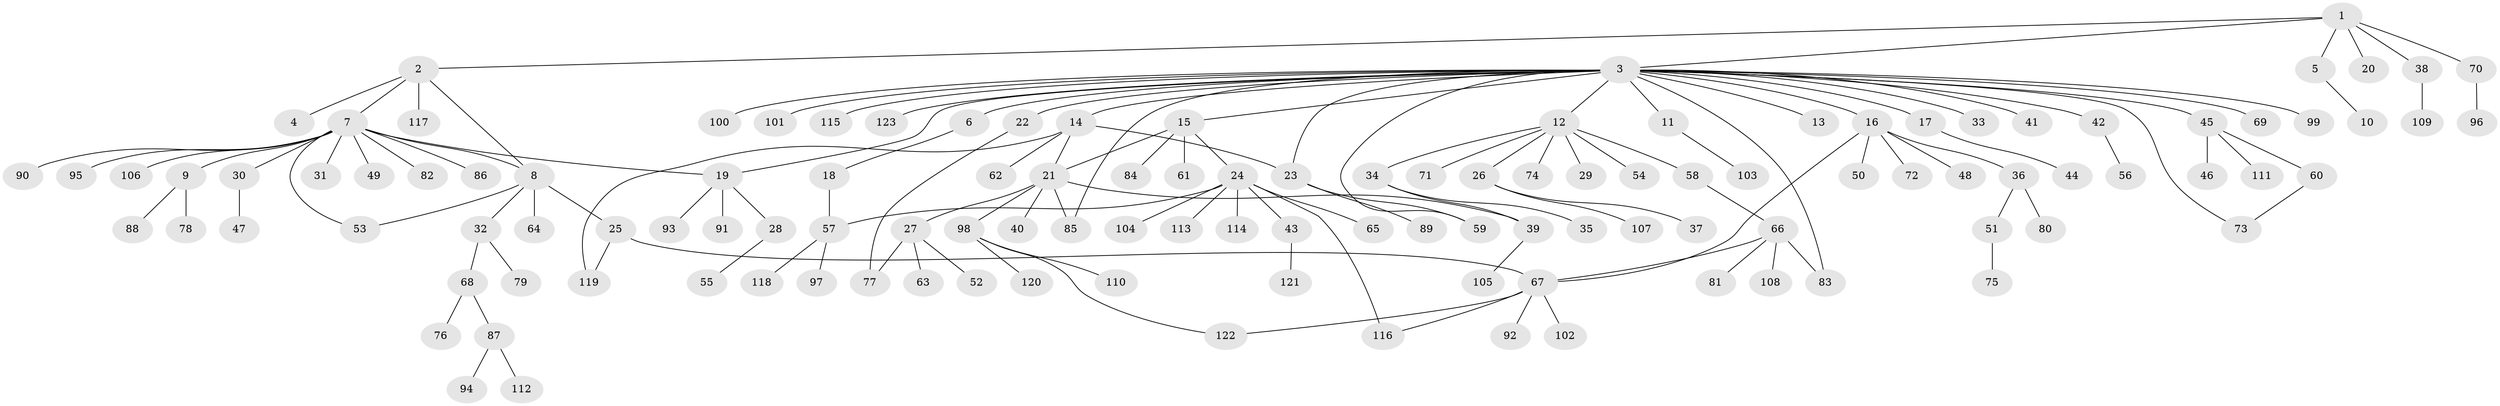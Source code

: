// Generated by graph-tools (version 1.1) at 2025/11/02/27/25 16:11:16]
// undirected, 123 vertices, 139 edges
graph export_dot {
graph [start="1"]
  node [color=gray90,style=filled];
  1;
  2;
  3;
  4;
  5;
  6;
  7;
  8;
  9;
  10;
  11;
  12;
  13;
  14;
  15;
  16;
  17;
  18;
  19;
  20;
  21;
  22;
  23;
  24;
  25;
  26;
  27;
  28;
  29;
  30;
  31;
  32;
  33;
  34;
  35;
  36;
  37;
  38;
  39;
  40;
  41;
  42;
  43;
  44;
  45;
  46;
  47;
  48;
  49;
  50;
  51;
  52;
  53;
  54;
  55;
  56;
  57;
  58;
  59;
  60;
  61;
  62;
  63;
  64;
  65;
  66;
  67;
  68;
  69;
  70;
  71;
  72;
  73;
  74;
  75;
  76;
  77;
  78;
  79;
  80;
  81;
  82;
  83;
  84;
  85;
  86;
  87;
  88;
  89;
  90;
  91;
  92;
  93;
  94;
  95;
  96;
  97;
  98;
  99;
  100;
  101;
  102;
  103;
  104;
  105;
  106;
  107;
  108;
  109;
  110;
  111;
  112;
  113;
  114;
  115;
  116;
  117;
  118;
  119;
  120;
  121;
  122;
  123;
  1 -- 2;
  1 -- 3;
  1 -- 5;
  1 -- 20;
  1 -- 38;
  1 -- 70;
  2 -- 4;
  2 -- 7;
  2 -- 8;
  2 -- 117;
  3 -- 6;
  3 -- 11;
  3 -- 12;
  3 -- 13;
  3 -- 14;
  3 -- 15;
  3 -- 16;
  3 -- 17;
  3 -- 19;
  3 -- 22;
  3 -- 23;
  3 -- 33;
  3 -- 41;
  3 -- 42;
  3 -- 45;
  3 -- 59;
  3 -- 69;
  3 -- 73;
  3 -- 83;
  3 -- 85;
  3 -- 99;
  3 -- 100;
  3 -- 101;
  3 -- 115;
  3 -- 123;
  5 -- 10;
  6 -- 18;
  7 -- 8;
  7 -- 9;
  7 -- 19;
  7 -- 30;
  7 -- 31;
  7 -- 49;
  7 -- 53;
  7 -- 82;
  7 -- 86;
  7 -- 90;
  7 -- 95;
  7 -- 106;
  8 -- 25;
  8 -- 32;
  8 -- 53;
  8 -- 64;
  9 -- 78;
  9 -- 88;
  11 -- 103;
  12 -- 26;
  12 -- 29;
  12 -- 34;
  12 -- 54;
  12 -- 58;
  12 -- 71;
  12 -- 74;
  14 -- 21;
  14 -- 23;
  14 -- 62;
  14 -- 119;
  15 -- 21;
  15 -- 24;
  15 -- 61;
  15 -- 84;
  16 -- 36;
  16 -- 48;
  16 -- 50;
  16 -- 67;
  16 -- 72;
  17 -- 44;
  18 -- 57;
  19 -- 28;
  19 -- 91;
  19 -- 93;
  21 -- 27;
  21 -- 39;
  21 -- 40;
  21 -- 85;
  21 -- 98;
  22 -- 77;
  23 -- 59;
  23 -- 89;
  24 -- 43;
  24 -- 57;
  24 -- 65;
  24 -- 104;
  24 -- 113;
  24 -- 114;
  24 -- 116;
  25 -- 67;
  25 -- 119;
  26 -- 37;
  26 -- 107;
  27 -- 52;
  27 -- 63;
  27 -- 77;
  28 -- 55;
  30 -- 47;
  32 -- 68;
  32 -- 79;
  34 -- 35;
  34 -- 39;
  36 -- 51;
  36 -- 80;
  38 -- 109;
  39 -- 105;
  42 -- 56;
  43 -- 121;
  45 -- 46;
  45 -- 60;
  45 -- 111;
  51 -- 75;
  57 -- 97;
  57 -- 118;
  58 -- 66;
  60 -- 73;
  66 -- 67;
  66 -- 81;
  66 -- 83;
  66 -- 108;
  67 -- 92;
  67 -- 102;
  67 -- 116;
  67 -- 122;
  68 -- 76;
  68 -- 87;
  70 -- 96;
  87 -- 94;
  87 -- 112;
  98 -- 110;
  98 -- 120;
  98 -- 122;
}
